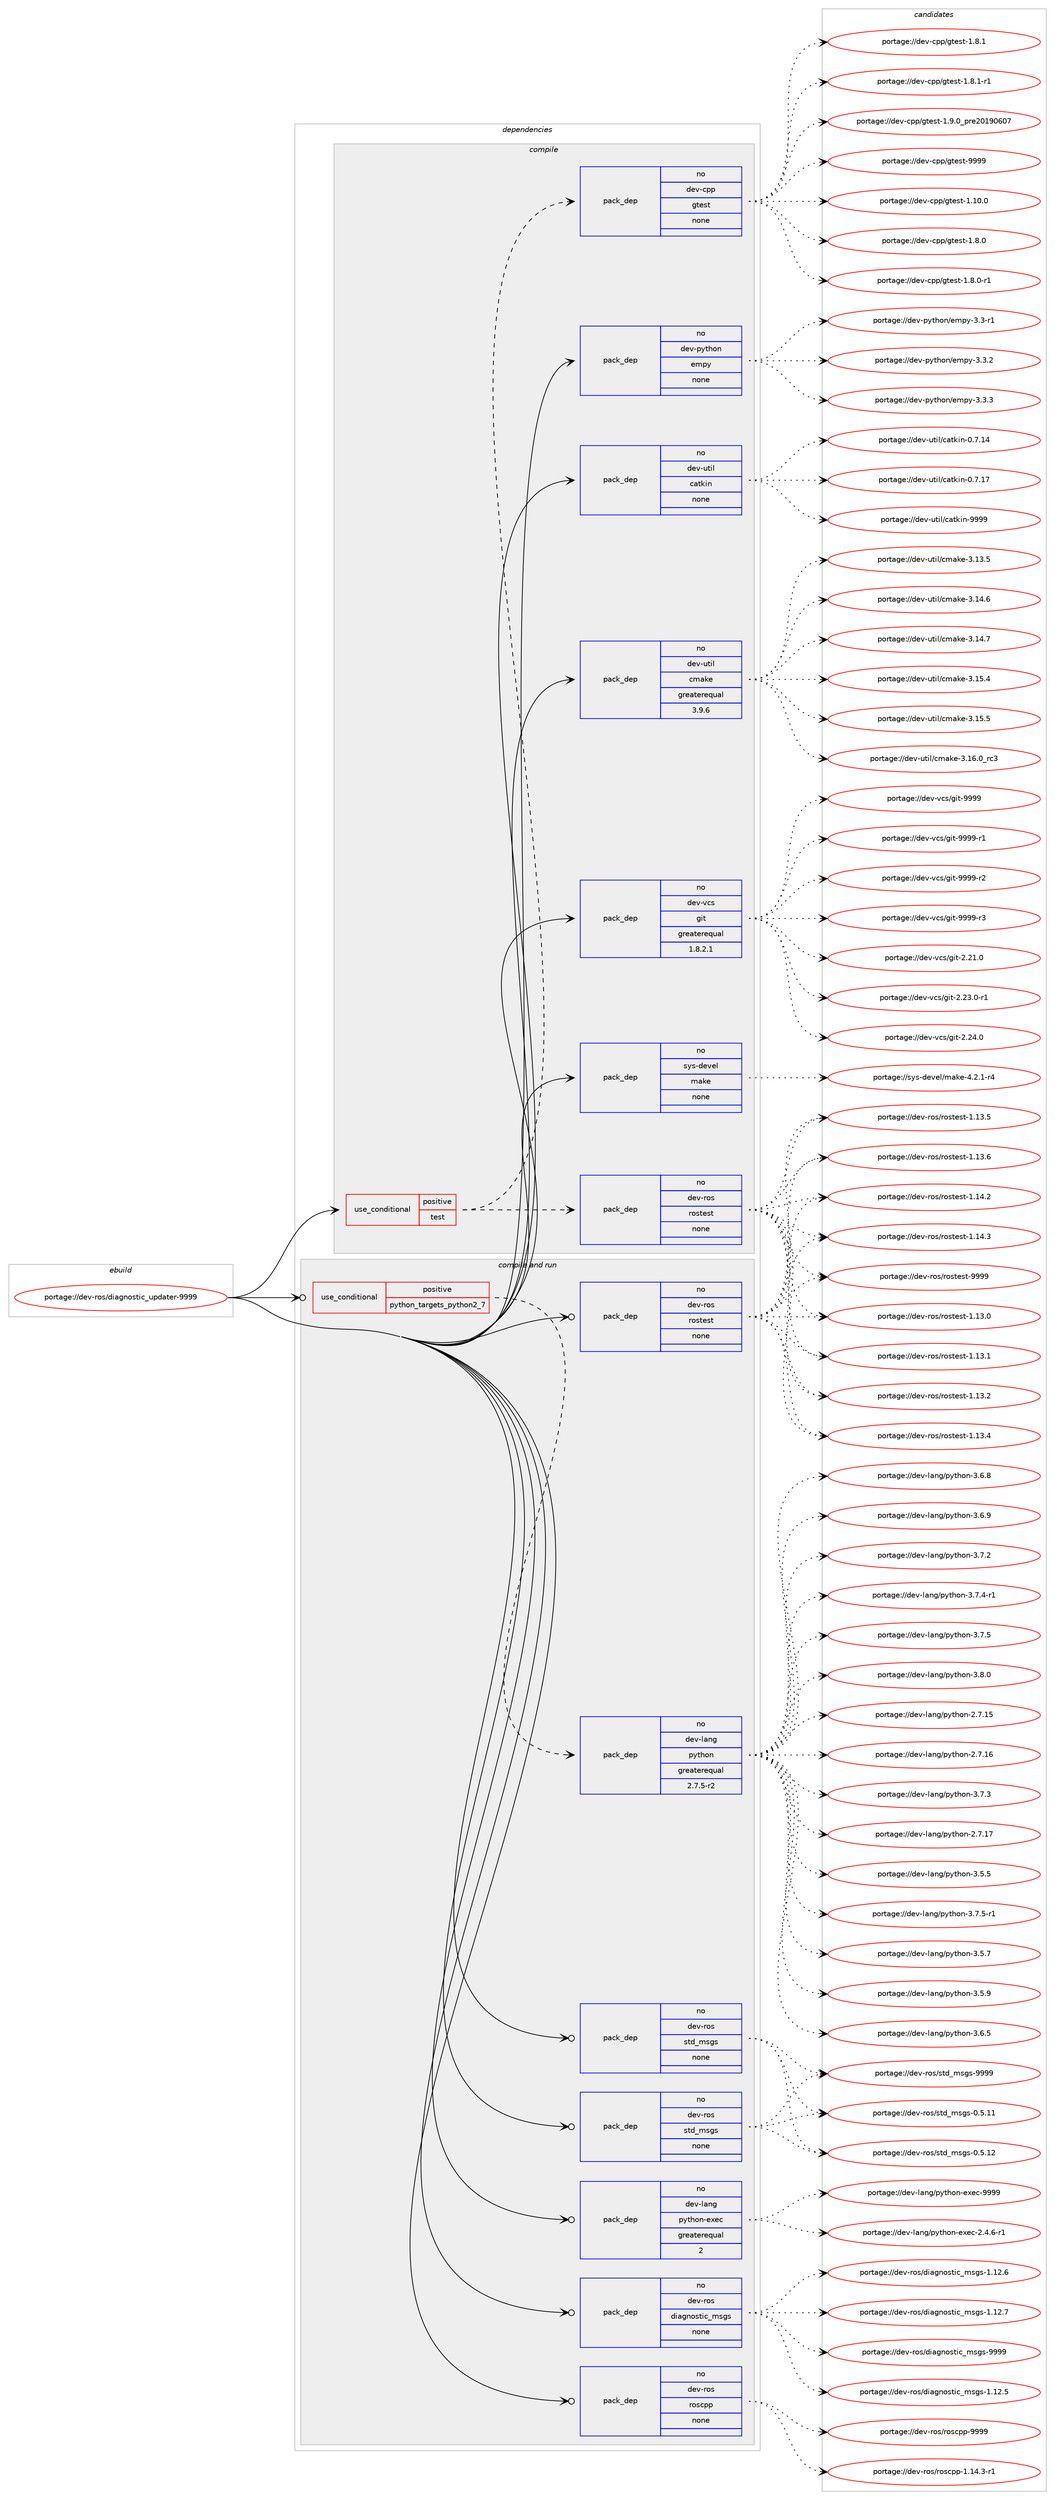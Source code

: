 digraph prolog {

# *************
# Graph options
# *************

newrank=true;
concentrate=true;
compound=true;
graph [rankdir=LR,fontname=Helvetica,fontsize=10,ranksep=1.5];#, ranksep=2.5, nodesep=0.2];
edge  [arrowhead=vee];
node  [fontname=Helvetica,fontsize=10];

# **********
# The ebuild
# **********

subgraph cluster_leftcol {
color=gray;
rank=same;
label=<<i>ebuild</i>>;
id [label="portage://dev-ros/diagnostic_updater-9999", color=red, width=4, href="../dev-ros/diagnostic_updater-9999.svg"];
}

# ****************
# The dependencies
# ****************

subgraph cluster_midcol {
color=gray;
label=<<i>dependencies</i>>;
subgraph cluster_compile {
fillcolor="#eeeeee";
style=filled;
label=<<i>compile</i>>;
subgraph cond42411 {
dependency186288 [label=<<TABLE BORDER="0" CELLBORDER="1" CELLSPACING="0" CELLPADDING="4"><TR><TD ROWSPAN="3" CELLPADDING="10">use_conditional</TD></TR><TR><TD>positive</TD></TR><TR><TD>test</TD></TR></TABLE>>, shape=none, color=red];
subgraph pack140449 {
dependency186289 [label=<<TABLE BORDER="0" CELLBORDER="1" CELLSPACING="0" CELLPADDING="4" WIDTH="220"><TR><TD ROWSPAN="6" CELLPADDING="30">pack_dep</TD></TR><TR><TD WIDTH="110">no</TD></TR><TR><TD>dev-cpp</TD></TR><TR><TD>gtest</TD></TR><TR><TD>none</TD></TR><TR><TD></TD></TR></TABLE>>, shape=none, color=blue];
}
dependency186288:e -> dependency186289:w [weight=20,style="dashed",arrowhead="vee"];
subgraph pack140450 {
dependency186290 [label=<<TABLE BORDER="0" CELLBORDER="1" CELLSPACING="0" CELLPADDING="4" WIDTH="220"><TR><TD ROWSPAN="6" CELLPADDING="30">pack_dep</TD></TR><TR><TD WIDTH="110">no</TD></TR><TR><TD>dev-ros</TD></TR><TR><TD>rostest</TD></TR><TR><TD>none</TD></TR><TR><TD></TD></TR></TABLE>>, shape=none, color=blue];
}
dependency186288:e -> dependency186290:w [weight=20,style="dashed",arrowhead="vee"];
}
id:e -> dependency186288:w [weight=20,style="solid",arrowhead="vee"];
subgraph pack140451 {
dependency186291 [label=<<TABLE BORDER="0" CELLBORDER="1" CELLSPACING="0" CELLPADDING="4" WIDTH="220"><TR><TD ROWSPAN="6" CELLPADDING="30">pack_dep</TD></TR><TR><TD WIDTH="110">no</TD></TR><TR><TD>dev-python</TD></TR><TR><TD>empy</TD></TR><TR><TD>none</TD></TR><TR><TD></TD></TR></TABLE>>, shape=none, color=blue];
}
id:e -> dependency186291:w [weight=20,style="solid",arrowhead="vee"];
subgraph pack140452 {
dependency186292 [label=<<TABLE BORDER="0" CELLBORDER="1" CELLSPACING="0" CELLPADDING="4" WIDTH="220"><TR><TD ROWSPAN="6" CELLPADDING="30">pack_dep</TD></TR><TR><TD WIDTH="110">no</TD></TR><TR><TD>dev-util</TD></TR><TR><TD>catkin</TD></TR><TR><TD>none</TD></TR><TR><TD></TD></TR></TABLE>>, shape=none, color=blue];
}
id:e -> dependency186292:w [weight=20,style="solid",arrowhead="vee"];
subgraph pack140453 {
dependency186293 [label=<<TABLE BORDER="0" CELLBORDER="1" CELLSPACING="0" CELLPADDING="4" WIDTH="220"><TR><TD ROWSPAN="6" CELLPADDING="30">pack_dep</TD></TR><TR><TD WIDTH="110">no</TD></TR><TR><TD>dev-util</TD></TR><TR><TD>cmake</TD></TR><TR><TD>greaterequal</TD></TR><TR><TD>3.9.6</TD></TR></TABLE>>, shape=none, color=blue];
}
id:e -> dependency186293:w [weight=20,style="solid",arrowhead="vee"];
subgraph pack140454 {
dependency186294 [label=<<TABLE BORDER="0" CELLBORDER="1" CELLSPACING="0" CELLPADDING="4" WIDTH="220"><TR><TD ROWSPAN="6" CELLPADDING="30">pack_dep</TD></TR><TR><TD WIDTH="110">no</TD></TR><TR><TD>dev-vcs</TD></TR><TR><TD>git</TD></TR><TR><TD>greaterequal</TD></TR><TR><TD>1.8.2.1</TD></TR></TABLE>>, shape=none, color=blue];
}
id:e -> dependency186294:w [weight=20,style="solid",arrowhead="vee"];
subgraph pack140455 {
dependency186295 [label=<<TABLE BORDER="0" CELLBORDER="1" CELLSPACING="0" CELLPADDING="4" WIDTH="220"><TR><TD ROWSPAN="6" CELLPADDING="30">pack_dep</TD></TR><TR><TD WIDTH="110">no</TD></TR><TR><TD>sys-devel</TD></TR><TR><TD>make</TD></TR><TR><TD>none</TD></TR><TR><TD></TD></TR></TABLE>>, shape=none, color=blue];
}
id:e -> dependency186295:w [weight=20,style="solid",arrowhead="vee"];
}
subgraph cluster_compileandrun {
fillcolor="#eeeeee";
style=filled;
label=<<i>compile and run</i>>;
subgraph cond42412 {
dependency186296 [label=<<TABLE BORDER="0" CELLBORDER="1" CELLSPACING="0" CELLPADDING="4"><TR><TD ROWSPAN="3" CELLPADDING="10">use_conditional</TD></TR><TR><TD>positive</TD></TR><TR><TD>python_targets_python2_7</TD></TR></TABLE>>, shape=none, color=red];
subgraph pack140456 {
dependency186297 [label=<<TABLE BORDER="0" CELLBORDER="1" CELLSPACING="0" CELLPADDING="4" WIDTH="220"><TR><TD ROWSPAN="6" CELLPADDING="30">pack_dep</TD></TR><TR><TD WIDTH="110">no</TD></TR><TR><TD>dev-lang</TD></TR><TR><TD>python</TD></TR><TR><TD>greaterequal</TD></TR><TR><TD>2.7.5-r2</TD></TR></TABLE>>, shape=none, color=blue];
}
dependency186296:e -> dependency186297:w [weight=20,style="dashed",arrowhead="vee"];
}
id:e -> dependency186296:w [weight=20,style="solid",arrowhead="odotvee"];
subgraph pack140457 {
dependency186298 [label=<<TABLE BORDER="0" CELLBORDER="1" CELLSPACING="0" CELLPADDING="4" WIDTH="220"><TR><TD ROWSPAN="6" CELLPADDING="30">pack_dep</TD></TR><TR><TD WIDTH="110">no</TD></TR><TR><TD>dev-lang</TD></TR><TR><TD>python-exec</TD></TR><TR><TD>greaterequal</TD></TR><TR><TD>2</TD></TR></TABLE>>, shape=none, color=blue];
}
id:e -> dependency186298:w [weight=20,style="solid",arrowhead="odotvee"];
subgraph pack140458 {
dependency186299 [label=<<TABLE BORDER="0" CELLBORDER="1" CELLSPACING="0" CELLPADDING="4" WIDTH="220"><TR><TD ROWSPAN="6" CELLPADDING="30">pack_dep</TD></TR><TR><TD WIDTH="110">no</TD></TR><TR><TD>dev-ros</TD></TR><TR><TD>diagnostic_msgs</TD></TR><TR><TD>none</TD></TR><TR><TD></TD></TR></TABLE>>, shape=none, color=blue];
}
id:e -> dependency186299:w [weight=20,style="solid",arrowhead="odotvee"];
subgraph pack140459 {
dependency186300 [label=<<TABLE BORDER="0" CELLBORDER="1" CELLSPACING="0" CELLPADDING="4" WIDTH="220"><TR><TD ROWSPAN="6" CELLPADDING="30">pack_dep</TD></TR><TR><TD WIDTH="110">no</TD></TR><TR><TD>dev-ros</TD></TR><TR><TD>roscpp</TD></TR><TR><TD>none</TD></TR><TR><TD></TD></TR></TABLE>>, shape=none, color=blue];
}
id:e -> dependency186300:w [weight=20,style="solid",arrowhead="odotvee"];
subgraph pack140460 {
dependency186301 [label=<<TABLE BORDER="0" CELLBORDER="1" CELLSPACING="0" CELLPADDING="4" WIDTH="220"><TR><TD ROWSPAN="6" CELLPADDING="30">pack_dep</TD></TR><TR><TD WIDTH="110">no</TD></TR><TR><TD>dev-ros</TD></TR><TR><TD>rostest</TD></TR><TR><TD>none</TD></TR><TR><TD></TD></TR></TABLE>>, shape=none, color=blue];
}
id:e -> dependency186301:w [weight=20,style="solid",arrowhead="odotvee"];
subgraph pack140461 {
dependency186302 [label=<<TABLE BORDER="0" CELLBORDER="1" CELLSPACING="0" CELLPADDING="4" WIDTH="220"><TR><TD ROWSPAN="6" CELLPADDING="30">pack_dep</TD></TR><TR><TD WIDTH="110">no</TD></TR><TR><TD>dev-ros</TD></TR><TR><TD>std_msgs</TD></TR><TR><TD>none</TD></TR><TR><TD></TD></TR></TABLE>>, shape=none, color=blue];
}
id:e -> dependency186302:w [weight=20,style="solid",arrowhead="odotvee"];
subgraph pack140462 {
dependency186303 [label=<<TABLE BORDER="0" CELLBORDER="1" CELLSPACING="0" CELLPADDING="4" WIDTH="220"><TR><TD ROWSPAN="6" CELLPADDING="30">pack_dep</TD></TR><TR><TD WIDTH="110">no</TD></TR><TR><TD>dev-ros</TD></TR><TR><TD>std_msgs</TD></TR><TR><TD>none</TD></TR><TR><TD></TD></TR></TABLE>>, shape=none, color=blue];
}
id:e -> dependency186303:w [weight=20,style="solid",arrowhead="odotvee"];
}
subgraph cluster_run {
fillcolor="#eeeeee";
style=filled;
label=<<i>run</i>>;
}
}

# **************
# The candidates
# **************

subgraph cluster_choices {
rank=same;
color=gray;
label=<<i>candidates</i>>;

subgraph choice140449 {
color=black;
nodesep=1;
choiceportage10010111845991121124710311610111511645494649484648 [label="portage://dev-cpp/gtest-1.10.0", color=red, width=4,href="../dev-cpp/gtest-1.10.0.svg"];
choiceportage100101118459911211247103116101115116454946564648 [label="portage://dev-cpp/gtest-1.8.0", color=red, width=4,href="../dev-cpp/gtest-1.8.0.svg"];
choiceportage1001011184599112112471031161011151164549465646484511449 [label="portage://dev-cpp/gtest-1.8.0-r1", color=red, width=4,href="../dev-cpp/gtest-1.8.0-r1.svg"];
choiceportage100101118459911211247103116101115116454946564649 [label="portage://dev-cpp/gtest-1.8.1", color=red, width=4,href="../dev-cpp/gtest-1.8.1.svg"];
choiceportage1001011184599112112471031161011151164549465646494511449 [label="portage://dev-cpp/gtest-1.8.1-r1", color=red, width=4,href="../dev-cpp/gtest-1.8.1-r1.svg"];
choiceportage100101118459911211247103116101115116454946574648951121141015048495748544855 [label="portage://dev-cpp/gtest-1.9.0_pre20190607", color=red, width=4,href="../dev-cpp/gtest-1.9.0_pre20190607.svg"];
choiceportage1001011184599112112471031161011151164557575757 [label="portage://dev-cpp/gtest-9999", color=red, width=4,href="../dev-cpp/gtest-9999.svg"];
dependency186289:e -> choiceportage10010111845991121124710311610111511645494649484648:w [style=dotted,weight="100"];
dependency186289:e -> choiceportage100101118459911211247103116101115116454946564648:w [style=dotted,weight="100"];
dependency186289:e -> choiceportage1001011184599112112471031161011151164549465646484511449:w [style=dotted,weight="100"];
dependency186289:e -> choiceportage100101118459911211247103116101115116454946564649:w [style=dotted,weight="100"];
dependency186289:e -> choiceportage1001011184599112112471031161011151164549465646494511449:w [style=dotted,weight="100"];
dependency186289:e -> choiceportage100101118459911211247103116101115116454946574648951121141015048495748544855:w [style=dotted,weight="100"];
dependency186289:e -> choiceportage1001011184599112112471031161011151164557575757:w [style=dotted,weight="100"];
}
subgraph choice140450 {
color=black;
nodesep=1;
choiceportage100101118451141111154711411111511610111511645494649514648 [label="portage://dev-ros/rostest-1.13.0", color=red, width=4,href="../dev-ros/rostest-1.13.0.svg"];
choiceportage100101118451141111154711411111511610111511645494649514649 [label="portage://dev-ros/rostest-1.13.1", color=red, width=4,href="../dev-ros/rostest-1.13.1.svg"];
choiceportage100101118451141111154711411111511610111511645494649514650 [label="portage://dev-ros/rostest-1.13.2", color=red, width=4,href="../dev-ros/rostest-1.13.2.svg"];
choiceportage100101118451141111154711411111511610111511645494649514652 [label="portage://dev-ros/rostest-1.13.4", color=red, width=4,href="../dev-ros/rostest-1.13.4.svg"];
choiceportage100101118451141111154711411111511610111511645494649514653 [label="portage://dev-ros/rostest-1.13.5", color=red, width=4,href="../dev-ros/rostest-1.13.5.svg"];
choiceportage100101118451141111154711411111511610111511645494649514654 [label="portage://dev-ros/rostest-1.13.6", color=red, width=4,href="../dev-ros/rostest-1.13.6.svg"];
choiceportage100101118451141111154711411111511610111511645494649524650 [label="portage://dev-ros/rostest-1.14.2", color=red, width=4,href="../dev-ros/rostest-1.14.2.svg"];
choiceportage100101118451141111154711411111511610111511645494649524651 [label="portage://dev-ros/rostest-1.14.3", color=red, width=4,href="../dev-ros/rostest-1.14.3.svg"];
choiceportage10010111845114111115471141111151161011151164557575757 [label="portage://dev-ros/rostest-9999", color=red, width=4,href="../dev-ros/rostest-9999.svg"];
dependency186290:e -> choiceportage100101118451141111154711411111511610111511645494649514648:w [style=dotted,weight="100"];
dependency186290:e -> choiceportage100101118451141111154711411111511610111511645494649514649:w [style=dotted,weight="100"];
dependency186290:e -> choiceportage100101118451141111154711411111511610111511645494649514650:w [style=dotted,weight="100"];
dependency186290:e -> choiceportage100101118451141111154711411111511610111511645494649514652:w [style=dotted,weight="100"];
dependency186290:e -> choiceportage100101118451141111154711411111511610111511645494649514653:w [style=dotted,weight="100"];
dependency186290:e -> choiceportage100101118451141111154711411111511610111511645494649514654:w [style=dotted,weight="100"];
dependency186290:e -> choiceportage100101118451141111154711411111511610111511645494649524650:w [style=dotted,weight="100"];
dependency186290:e -> choiceportage100101118451141111154711411111511610111511645494649524651:w [style=dotted,weight="100"];
dependency186290:e -> choiceportage10010111845114111115471141111151161011151164557575757:w [style=dotted,weight="100"];
}
subgraph choice140451 {
color=black;
nodesep=1;
choiceportage1001011184511212111610411111047101109112121455146514511449 [label="portage://dev-python/empy-3.3-r1", color=red, width=4,href="../dev-python/empy-3.3-r1.svg"];
choiceportage1001011184511212111610411111047101109112121455146514650 [label="portage://dev-python/empy-3.3.2", color=red, width=4,href="../dev-python/empy-3.3.2.svg"];
choiceportage1001011184511212111610411111047101109112121455146514651 [label="portage://dev-python/empy-3.3.3", color=red, width=4,href="../dev-python/empy-3.3.3.svg"];
dependency186291:e -> choiceportage1001011184511212111610411111047101109112121455146514511449:w [style=dotted,weight="100"];
dependency186291:e -> choiceportage1001011184511212111610411111047101109112121455146514650:w [style=dotted,weight="100"];
dependency186291:e -> choiceportage1001011184511212111610411111047101109112121455146514651:w [style=dotted,weight="100"];
}
subgraph choice140452 {
color=black;
nodesep=1;
choiceportage1001011184511711610510847999711610710511045484655464952 [label="portage://dev-util/catkin-0.7.14", color=red, width=4,href="../dev-util/catkin-0.7.14.svg"];
choiceportage1001011184511711610510847999711610710511045484655464955 [label="portage://dev-util/catkin-0.7.17", color=red, width=4,href="../dev-util/catkin-0.7.17.svg"];
choiceportage100101118451171161051084799971161071051104557575757 [label="portage://dev-util/catkin-9999", color=red, width=4,href="../dev-util/catkin-9999.svg"];
dependency186292:e -> choiceportage1001011184511711610510847999711610710511045484655464952:w [style=dotted,weight="100"];
dependency186292:e -> choiceportage1001011184511711610510847999711610710511045484655464955:w [style=dotted,weight="100"];
dependency186292:e -> choiceportage100101118451171161051084799971161071051104557575757:w [style=dotted,weight="100"];
}
subgraph choice140453 {
color=black;
nodesep=1;
choiceportage1001011184511711610510847991099710710145514649514653 [label="portage://dev-util/cmake-3.13.5", color=red, width=4,href="../dev-util/cmake-3.13.5.svg"];
choiceportage1001011184511711610510847991099710710145514649524654 [label="portage://dev-util/cmake-3.14.6", color=red, width=4,href="../dev-util/cmake-3.14.6.svg"];
choiceportage1001011184511711610510847991099710710145514649524655 [label="portage://dev-util/cmake-3.14.7", color=red, width=4,href="../dev-util/cmake-3.14.7.svg"];
choiceportage1001011184511711610510847991099710710145514649534652 [label="portage://dev-util/cmake-3.15.4", color=red, width=4,href="../dev-util/cmake-3.15.4.svg"];
choiceportage1001011184511711610510847991099710710145514649534653 [label="portage://dev-util/cmake-3.15.5", color=red, width=4,href="../dev-util/cmake-3.15.5.svg"];
choiceportage1001011184511711610510847991099710710145514649544648951149951 [label="portage://dev-util/cmake-3.16.0_rc3", color=red, width=4,href="../dev-util/cmake-3.16.0_rc3.svg"];
dependency186293:e -> choiceportage1001011184511711610510847991099710710145514649514653:w [style=dotted,weight="100"];
dependency186293:e -> choiceportage1001011184511711610510847991099710710145514649524654:w [style=dotted,weight="100"];
dependency186293:e -> choiceportage1001011184511711610510847991099710710145514649524655:w [style=dotted,weight="100"];
dependency186293:e -> choiceportage1001011184511711610510847991099710710145514649534652:w [style=dotted,weight="100"];
dependency186293:e -> choiceportage1001011184511711610510847991099710710145514649534653:w [style=dotted,weight="100"];
dependency186293:e -> choiceportage1001011184511711610510847991099710710145514649544648951149951:w [style=dotted,weight="100"];
}
subgraph choice140454 {
color=black;
nodesep=1;
choiceportage10010111845118991154710310511645504650494648 [label="portage://dev-vcs/git-2.21.0", color=red, width=4,href="../dev-vcs/git-2.21.0.svg"];
choiceportage100101118451189911547103105116455046505146484511449 [label="portage://dev-vcs/git-2.23.0-r1", color=red, width=4,href="../dev-vcs/git-2.23.0-r1.svg"];
choiceportage10010111845118991154710310511645504650524648 [label="portage://dev-vcs/git-2.24.0", color=red, width=4,href="../dev-vcs/git-2.24.0.svg"];
choiceportage1001011184511899115471031051164557575757 [label="portage://dev-vcs/git-9999", color=red, width=4,href="../dev-vcs/git-9999.svg"];
choiceportage10010111845118991154710310511645575757574511449 [label="portage://dev-vcs/git-9999-r1", color=red, width=4,href="../dev-vcs/git-9999-r1.svg"];
choiceportage10010111845118991154710310511645575757574511450 [label="portage://dev-vcs/git-9999-r2", color=red, width=4,href="../dev-vcs/git-9999-r2.svg"];
choiceportage10010111845118991154710310511645575757574511451 [label="portage://dev-vcs/git-9999-r3", color=red, width=4,href="../dev-vcs/git-9999-r3.svg"];
dependency186294:e -> choiceportage10010111845118991154710310511645504650494648:w [style=dotted,weight="100"];
dependency186294:e -> choiceportage100101118451189911547103105116455046505146484511449:w [style=dotted,weight="100"];
dependency186294:e -> choiceportage10010111845118991154710310511645504650524648:w [style=dotted,weight="100"];
dependency186294:e -> choiceportage1001011184511899115471031051164557575757:w [style=dotted,weight="100"];
dependency186294:e -> choiceportage10010111845118991154710310511645575757574511449:w [style=dotted,weight="100"];
dependency186294:e -> choiceportage10010111845118991154710310511645575757574511450:w [style=dotted,weight="100"];
dependency186294:e -> choiceportage10010111845118991154710310511645575757574511451:w [style=dotted,weight="100"];
}
subgraph choice140455 {
color=black;
nodesep=1;
choiceportage1151211154510010111810110847109971071014552465046494511452 [label="portage://sys-devel/make-4.2.1-r4", color=red, width=4,href="../sys-devel/make-4.2.1-r4.svg"];
dependency186295:e -> choiceportage1151211154510010111810110847109971071014552465046494511452:w [style=dotted,weight="100"];
}
subgraph choice140456 {
color=black;
nodesep=1;
choiceportage10010111845108971101034711212111610411111045504655464953 [label="portage://dev-lang/python-2.7.15", color=red, width=4,href="../dev-lang/python-2.7.15.svg"];
choiceportage10010111845108971101034711212111610411111045504655464954 [label="portage://dev-lang/python-2.7.16", color=red, width=4,href="../dev-lang/python-2.7.16.svg"];
choiceportage10010111845108971101034711212111610411111045504655464955 [label="portage://dev-lang/python-2.7.17", color=red, width=4,href="../dev-lang/python-2.7.17.svg"];
choiceportage100101118451089711010347112121116104111110455146534653 [label="portage://dev-lang/python-3.5.5", color=red, width=4,href="../dev-lang/python-3.5.5.svg"];
choiceportage100101118451089711010347112121116104111110455146534655 [label="portage://dev-lang/python-3.5.7", color=red, width=4,href="../dev-lang/python-3.5.7.svg"];
choiceportage100101118451089711010347112121116104111110455146534657 [label="portage://dev-lang/python-3.5.9", color=red, width=4,href="../dev-lang/python-3.5.9.svg"];
choiceportage100101118451089711010347112121116104111110455146544653 [label="portage://dev-lang/python-3.6.5", color=red, width=4,href="../dev-lang/python-3.6.5.svg"];
choiceportage100101118451089711010347112121116104111110455146544656 [label="portage://dev-lang/python-3.6.8", color=red, width=4,href="../dev-lang/python-3.6.8.svg"];
choiceportage100101118451089711010347112121116104111110455146544657 [label="portage://dev-lang/python-3.6.9", color=red, width=4,href="../dev-lang/python-3.6.9.svg"];
choiceportage100101118451089711010347112121116104111110455146554650 [label="portage://dev-lang/python-3.7.2", color=red, width=4,href="../dev-lang/python-3.7.2.svg"];
choiceportage100101118451089711010347112121116104111110455146554651 [label="portage://dev-lang/python-3.7.3", color=red, width=4,href="../dev-lang/python-3.7.3.svg"];
choiceportage1001011184510897110103471121211161041111104551465546524511449 [label="portage://dev-lang/python-3.7.4-r1", color=red, width=4,href="../dev-lang/python-3.7.4-r1.svg"];
choiceportage100101118451089711010347112121116104111110455146554653 [label="portage://dev-lang/python-3.7.5", color=red, width=4,href="../dev-lang/python-3.7.5.svg"];
choiceportage1001011184510897110103471121211161041111104551465546534511449 [label="portage://dev-lang/python-3.7.5-r1", color=red, width=4,href="../dev-lang/python-3.7.5-r1.svg"];
choiceportage100101118451089711010347112121116104111110455146564648 [label="portage://dev-lang/python-3.8.0", color=red, width=4,href="../dev-lang/python-3.8.0.svg"];
dependency186297:e -> choiceportage10010111845108971101034711212111610411111045504655464953:w [style=dotted,weight="100"];
dependency186297:e -> choiceportage10010111845108971101034711212111610411111045504655464954:w [style=dotted,weight="100"];
dependency186297:e -> choiceportage10010111845108971101034711212111610411111045504655464955:w [style=dotted,weight="100"];
dependency186297:e -> choiceportage100101118451089711010347112121116104111110455146534653:w [style=dotted,weight="100"];
dependency186297:e -> choiceportage100101118451089711010347112121116104111110455146534655:w [style=dotted,weight="100"];
dependency186297:e -> choiceportage100101118451089711010347112121116104111110455146534657:w [style=dotted,weight="100"];
dependency186297:e -> choiceportage100101118451089711010347112121116104111110455146544653:w [style=dotted,weight="100"];
dependency186297:e -> choiceportage100101118451089711010347112121116104111110455146544656:w [style=dotted,weight="100"];
dependency186297:e -> choiceportage100101118451089711010347112121116104111110455146544657:w [style=dotted,weight="100"];
dependency186297:e -> choiceportage100101118451089711010347112121116104111110455146554650:w [style=dotted,weight="100"];
dependency186297:e -> choiceportage100101118451089711010347112121116104111110455146554651:w [style=dotted,weight="100"];
dependency186297:e -> choiceportage1001011184510897110103471121211161041111104551465546524511449:w [style=dotted,weight="100"];
dependency186297:e -> choiceportage100101118451089711010347112121116104111110455146554653:w [style=dotted,weight="100"];
dependency186297:e -> choiceportage1001011184510897110103471121211161041111104551465546534511449:w [style=dotted,weight="100"];
dependency186297:e -> choiceportage100101118451089711010347112121116104111110455146564648:w [style=dotted,weight="100"];
}
subgraph choice140457 {
color=black;
nodesep=1;
choiceportage10010111845108971101034711212111610411111045101120101994550465246544511449 [label="portage://dev-lang/python-exec-2.4.6-r1", color=red, width=4,href="../dev-lang/python-exec-2.4.6-r1.svg"];
choiceportage10010111845108971101034711212111610411111045101120101994557575757 [label="portage://dev-lang/python-exec-9999", color=red, width=4,href="../dev-lang/python-exec-9999.svg"];
dependency186298:e -> choiceportage10010111845108971101034711212111610411111045101120101994550465246544511449:w [style=dotted,weight="100"];
dependency186298:e -> choiceportage10010111845108971101034711212111610411111045101120101994557575757:w [style=dotted,weight="100"];
}
subgraph choice140458 {
color=black;
nodesep=1;
choiceportage100101118451141111154710010597103110111115116105999510911510311545494649504653 [label="portage://dev-ros/diagnostic_msgs-1.12.5", color=red, width=4,href="../dev-ros/diagnostic_msgs-1.12.5.svg"];
choiceportage100101118451141111154710010597103110111115116105999510911510311545494649504654 [label="portage://dev-ros/diagnostic_msgs-1.12.6", color=red, width=4,href="../dev-ros/diagnostic_msgs-1.12.6.svg"];
choiceportage100101118451141111154710010597103110111115116105999510911510311545494649504655 [label="portage://dev-ros/diagnostic_msgs-1.12.7", color=red, width=4,href="../dev-ros/diagnostic_msgs-1.12.7.svg"];
choiceportage10010111845114111115471001059710311011111511610599951091151031154557575757 [label="portage://dev-ros/diagnostic_msgs-9999", color=red, width=4,href="../dev-ros/diagnostic_msgs-9999.svg"];
dependency186299:e -> choiceportage100101118451141111154710010597103110111115116105999510911510311545494649504653:w [style=dotted,weight="100"];
dependency186299:e -> choiceportage100101118451141111154710010597103110111115116105999510911510311545494649504654:w [style=dotted,weight="100"];
dependency186299:e -> choiceportage100101118451141111154710010597103110111115116105999510911510311545494649504655:w [style=dotted,weight="100"];
dependency186299:e -> choiceportage10010111845114111115471001059710311011111511610599951091151031154557575757:w [style=dotted,weight="100"];
}
subgraph choice140459 {
color=black;
nodesep=1;
choiceportage100101118451141111154711411111599112112454946495246514511449 [label="portage://dev-ros/roscpp-1.14.3-r1", color=red, width=4,href="../dev-ros/roscpp-1.14.3-r1.svg"];
choiceportage1001011184511411111547114111115991121124557575757 [label="portage://dev-ros/roscpp-9999", color=red, width=4,href="../dev-ros/roscpp-9999.svg"];
dependency186300:e -> choiceportage100101118451141111154711411111599112112454946495246514511449:w [style=dotted,weight="100"];
dependency186300:e -> choiceportage1001011184511411111547114111115991121124557575757:w [style=dotted,weight="100"];
}
subgraph choice140460 {
color=black;
nodesep=1;
choiceportage100101118451141111154711411111511610111511645494649514648 [label="portage://dev-ros/rostest-1.13.0", color=red, width=4,href="../dev-ros/rostest-1.13.0.svg"];
choiceportage100101118451141111154711411111511610111511645494649514649 [label="portage://dev-ros/rostest-1.13.1", color=red, width=4,href="../dev-ros/rostest-1.13.1.svg"];
choiceportage100101118451141111154711411111511610111511645494649514650 [label="portage://dev-ros/rostest-1.13.2", color=red, width=4,href="../dev-ros/rostest-1.13.2.svg"];
choiceportage100101118451141111154711411111511610111511645494649514652 [label="portage://dev-ros/rostest-1.13.4", color=red, width=4,href="../dev-ros/rostest-1.13.4.svg"];
choiceportage100101118451141111154711411111511610111511645494649514653 [label="portage://dev-ros/rostest-1.13.5", color=red, width=4,href="../dev-ros/rostest-1.13.5.svg"];
choiceportage100101118451141111154711411111511610111511645494649514654 [label="portage://dev-ros/rostest-1.13.6", color=red, width=4,href="../dev-ros/rostest-1.13.6.svg"];
choiceportage100101118451141111154711411111511610111511645494649524650 [label="portage://dev-ros/rostest-1.14.2", color=red, width=4,href="../dev-ros/rostest-1.14.2.svg"];
choiceportage100101118451141111154711411111511610111511645494649524651 [label="portage://dev-ros/rostest-1.14.3", color=red, width=4,href="../dev-ros/rostest-1.14.3.svg"];
choiceportage10010111845114111115471141111151161011151164557575757 [label="portage://dev-ros/rostest-9999", color=red, width=4,href="../dev-ros/rostest-9999.svg"];
dependency186301:e -> choiceportage100101118451141111154711411111511610111511645494649514648:w [style=dotted,weight="100"];
dependency186301:e -> choiceportage100101118451141111154711411111511610111511645494649514649:w [style=dotted,weight="100"];
dependency186301:e -> choiceportage100101118451141111154711411111511610111511645494649514650:w [style=dotted,weight="100"];
dependency186301:e -> choiceportage100101118451141111154711411111511610111511645494649514652:w [style=dotted,weight="100"];
dependency186301:e -> choiceportage100101118451141111154711411111511610111511645494649514653:w [style=dotted,weight="100"];
dependency186301:e -> choiceportage100101118451141111154711411111511610111511645494649514654:w [style=dotted,weight="100"];
dependency186301:e -> choiceportage100101118451141111154711411111511610111511645494649524650:w [style=dotted,weight="100"];
dependency186301:e -> choiceportage100101118451141111154711411111511610111511645494649524651:w [style=dotted,weight="100"];
dependency186301:e -> choiceportage10010111845114111115471141111151161011151164557575757:w [style=dotted,weight="100"];
}
subgraph choice140461 {
color=black;
nodesep=1;
choiceportage10010111845114111115471151161009510911510311545484653464949 [label="portage://dev-ros/std_msgs-0.5.11", color=red, width=4,href="../dev-ros/std_msgs-0.5.11.svg"];
choiceportage10010111845114111115471151161009510911510311545484653464950 [label="portage://dev-ros/std_msgs-0.5.12", color=red, width=4,href="../dev-ros/std_msgs-0.5.12.svg"];
choiceportage1001011184511411111547115116100951091151031154557575757 [label="portage://dev-ros/std_msgs-9999", color=red, width=4,href="../dev-ros/std_msgs-9999.svg"];
dependency186302:e -> choiceportage10010111845114111115471151161009510911510311545484653464949:w [style=dotted,weight="100"];
dependency186302:e -> choiceportage10010111845114111115471151161009510911510311545484653464950:w [style=dotted,weight="100"];
dependency186302:e -> choiceportage1001011184511411111547115116100951091151031154557575757:w [style=dotted,weight="100"];
}
subgraph choice140462 {
color=black;
nodesep=1;
choiceportage10010111845114111115471151161009510911510311545484653464949 [label="portage://dev-ros/std_msgs-0.5.11", color=red, width=4,href="../dev-ros/std_msgs-0.5.11.svg"];
choiceportage10010111845114111115471151161009510911510311545484653464950 [label="portage://dev-ros/std_msgs-0.5.12", color=red, width=4,href="../dev-ros/std_msgs-0.5.12.svg"];
choiceportage1001011184511411111547115116100951091151031154557575757 [label="portage://dev-ros/std_msgs-9999", color=red, width=4,href="../dev-ros/std_msgs-9999.svg"];
dependency186303:e -> choiceportage10010111845114111115471151161009510911510311545484653464949:w [style=dotted,weight="100"];
dependency186303:e -> choiceportage10010111845114111115471151161009510911510311545484653464950:w [style=dotted,weight="100"];
dependency186303:e -> choiceportage1001011184511411111547115116100951091151031154557575757:w [style=dotted,weight="100"];
}
}

}
